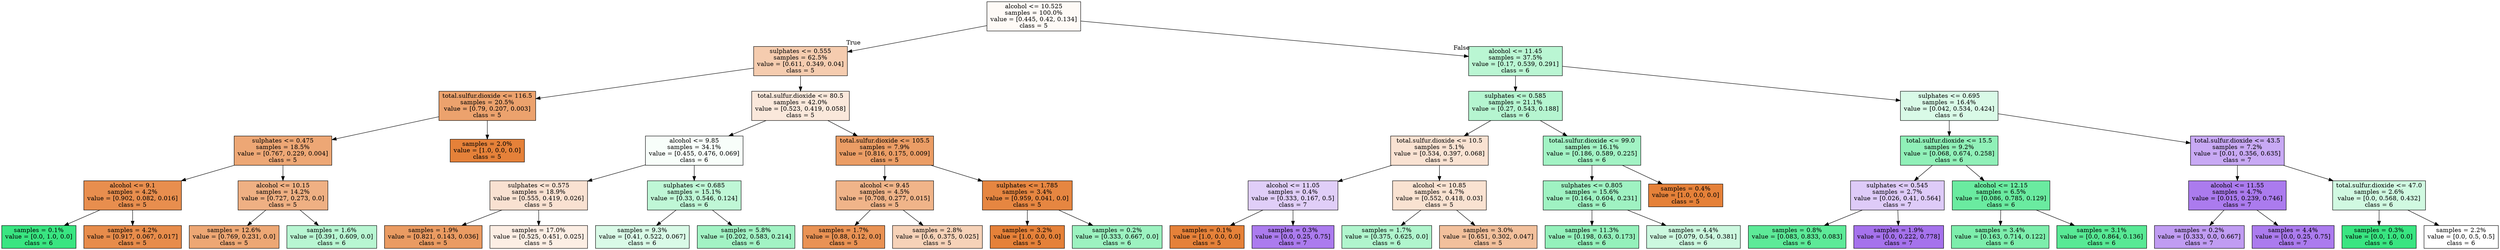 digraph Tree {
node [shape=box, style="filled", color="black"] ;
0 [label="alcohol <= 10.525\nsamples = 100.0%\nvalue = [0.445, 0.42, 0.134]\nclass = 5", fillcolor="#fefaf6"] ;
1 [label="sulphates <= 0.555\nsamples = 62.5%\nvalue = [0.611, 0.349, 0.04]\nclass = 5", fillcolor="#f5ccaf"] ;
0 -> 1 [labeldistance=2.5, labelangle=45, headlabel="True"] ;
2 [label="total.sulfur.dioxide <= 116.5\nsamples = 20.5%\nvalue = [0.79, 0.207, 0.003]\nclass = 5", fillcolor="#eca26d"] ;
1 -> 2 ;
3 [label="sulphates <= 0.475\nsamples = 18.5%\nvalue = [0.767, 0.229, 0.004]\nclass = 5", fillcolor="#eda775"] ;
2 -> 3 ;
4 [label="alcohol <= 9.1\nsamples = 4.2%\nvalue = [0.902, 0.082, 0.016]\nclass = 5", fillcolor="#e88e4e"] ;
3 -> 4 ;
5 [label="samples = 0.1%\nvalue = [0.0, 1.0, 0.0]\nclass = 6", fillcolor="#39e581"] ;
4 -> 5 ;
6 [label="samples = 4.2%\nvalue = [0.917, 0.067, 0.017]\nclass = 5", fillcolor="#e78c4b"] ;
4 -> 6 ;
7 [label="alcohol <= 10.15\nsamples = 14.2%\nvalue = [0.727, 0.273, 0.0]\nclass = 5", fillcolor="#efb083"] ;
3 -> 7 ;
8 [label="samples = 12.6%\nvalue = [0.769, 0.231, 0.0]\nclass = 5", fillcolor="#eda774"] ;
7 -> 8 ;
9 [label="samples = 1.6%\nvalue = [0.391, 0.609, 0.0]\nclass = 6", fillcolor="#b8f6d2"] ;
7 -> 9 ;
10 [label="samples = 2.0%\nvalue = [1.0, 0.0, 0.0]\nclass = 5", fillcolor="#e58139"] ;
2 -> 10 ;
11 [label="total.sulfur.dioxide <= 80.5\nsamples = 42.0%\nvalue = [0.523, 0.419, 0.058]\nclass = 5", fillcolor="#fae8db"] ;
1 -> 11 ;
12 [label="alcohol <= 9.85\nsamples = 34.1%\nvalue = [0.455, 0.476, 0.069]\nclass = 6", fillcolor="#f8fefa"] ;
11 -> 12 ;
13 [label="sulphates <= 0.575\nsamples = 18.9%\nvalue = [0.555, 0.419, 0.026]\nclass = 5", fillcolor="#f9e1d1"] ;
12 -> 13 ;
14 [label="samples = 1.9%\nvalue = [0.821, 0.143, 0.036]\nclass = 5", fillcolor="#ea9b62"] ;
13 -> 14 ;
15 [label="samples = 17.0%\nvalue = [0.525, 0.451, 0.025]\nclass = 5", fillcolor="#fceee4"] ;
13 -> 15 ;
16 [label="sulphates <= 0.685\nsamples = 15.1%\nvalue = [0.33, 0.546, 0.124]\nclass = 6", fillcolor="#bff7d6"] ;
12 -> 16 ;
17 [label="samples = 9.3%\nvalue = [0.41, 0.522, 0.067]\nclass = 6", fillcolor="#d9fae7"] ;
16 -> 17 ;
18 [label="samples = 5.8%\nvalue = [0.202, 0.583, 0.214]\nclass = 6", fillcolor="#a2f3c4"] ;
16 -> 18 ;
19 [label="total.sulfur.dioxide <= 105.5\nsamples = 7.9%\nvalue = [0.816, 0.175, 0.009]\nclass = 5", fillcolor="#eb9d65"] ;
11 -> 19 ;
20 [label="alcohol <= 9.45\nsamples = 4.5%\nvalue = [0.708, 0.277, 0.015]\nclass = 5", fillcolor="#f0b489"] ;
19 -> 20 ;
21 [label="samples = 1.7%\nvalue = [0.88, 0.12, 0.0]\nclass = 5", fillcolor="#e99254"] ;
20 -> 21 ;
22 [label="samples = 2.8%\nvalue = [0.6, 0.375, 0.025]\nclass = 5", fillcolor="#f6d2b8"] ;
20 -> 22 ;
23 [label="sulphates <= 1.785\nsamples = 3.4%\nvalue = [0.959, 0.041, 0.0]\nclass = 5", fillcolor="#e68641"] ;
19 -> 23 ;
24 [label="samples = 3.2%\nvalue = [1.0, 0.0, 0.0]\nclass = 5", fillcolor="#e58139"] ;
23 -> 24 ;
25 [label="samples = 0.2%\nvalue = [0.333, 0.667, 0.0]\nclass = 6", fillcolor="#9cf2c0"] ;
23 -> 25 ;
26 [label="alcohol <= 11.45\nsamples = 37.5%\nvalue = [0.17, 0.539, 0.291]\nclass = 6", fillcolor="#baf6d3"] ;
0 -> 26 [labeldistance=2.5, labelangle=-45, headlabel="False"] ;
27 [label="sulphates <= 0.585\nsamples = 21.1%\nvalue = [0.27, 0.543, 0.188]\nclass = 6", fillcolor="#b5f5d0"] ;
26 -> 27 ;
28 [label="total.sulfur.dioxide <= 10.5\nsamples = 5.1%\nvalue = [0.534, 0.397, 0.068]\nclass = 5", fillcolor="#f9e2d2"] ;
27 -> 28 ;
29 [label="alcohol <= 11.05\nsamples = 0.4%\nvalue = [0.333, 0.167, 0.5]\nclass = 7", fillcolor="#e0cef8"] ;
28 -> 29 ;
30 [label="samples = 0.1%\nvalue = [1.0, 0.0, 0.0]\nclass = 5", fillcolor="#e58139"] ;
29 -> 30 ;
31 [label="samples = 0.3%\nvalue = [0.0, 0.25, 0.75]\nclass = 7", fillcolor="#ab7bee"] ;
29 -> 31 ;
32 [label="alcohol <= 10.85\nsamples = 4.7%\nvalue = [0.552, 0.418, 0.03]\nclass = 5", fillcolor="#f9e2d1"] ;
28 -> 32 ;
33 [label="samples = 1.7%\nvalue = [0.375, 0.625, 0.0]\nclass = 6", fillcolor="#b0f5cd"] ;
32 -> 33 ;
34 [label="samples = 3.0%\nvalue = [0.651, 0.302, 0.047]\nclass = 5", fillcolor="#f2c09c"] ;
32 -> 34 ;
35 [label="total.sulfur.dioxide <= 99.0\nsamples = 16.1%\nvalue = [0.186, 0.589, 0.225]\nclass = 6", fillcolor="#a2f3c4"] ;
27 -> 35 ;
36 [label="sulphates <= 0.805\nsamples = 15.6%\nvalue = [0.164, 0.604, 0.231]\nclass = 6", fillcolor="#9ff2c2"] ;
35 -> 36 ;
37 [label="samples = 11.3%\nvalue = [0.198, 0.63, 0.173]\nclass = 6", fillcolor="#94f1bb"] ;
36 -> 37 ;
38 [label="samples = 4.4%\nvalue = [0.079, 0.54, 0.381]\nclass = 6", fillcolor="#ccf8df"] ;
36 -> 38 ;
39 [label="samples = 0.4%\nvalue = [1.0, 0.0, 0.0]\nclass = 5", fillcolor="#e58139"] ;
35 -> 39 ;
40 [label="sulphates <= 0.695\nsamples = 16.4%\nvalue = [0.042, 0.534, 0.424]\nclass = 6", fillcolor="#d9fae7"] ;
26 -> 40 ;
41 [label="total.sulfur.dioxide <= 15.5\nsamples = 9.2%\nvalue = [0.068, 0.674, 0.258]\nclass = 6", fillcolor="#90f0b8"] ;
40 -> 41 ;
42 [label="sulphates <= 0.545\nsamples = 2.7%\nvalue = [0.026, 0.41, 0.564]\nclass = 7", fillcolor="#decbf8"] ;
41 -> 42 ;
43 [label="samples = 0.8%\nvalue = [0.083, 0.833, 0.083]\nclass = 6", fillcolor="#5dea98"] ;
42 -> 43 ;
44 [label="samples = 1.9%\nvalue = [0.0, 0.222, 0.778]\nclass = 7", fillcolor="#a572ec"] ;
42 -> 44 ;
45 [label="alcohol <= 12.15\nsamples = 6.5%\nvalue = [0.086, 0.785, 0.129]\nclass = 6", fillcolor="#6aeba0"] ;
41 -> 45 ;
46 [label="samples = 3.4%\nvalue = [0.163, 0.714, 0.122]\nclass = 6", fillcolor="#7deeac"] ;
45 -> 46 ;
47 [label="samples = 3.1%\nvalue = [0.0, 0.864, 0.136]\nclass = 6", fillcolor="#58e995"] ;
45 -> 47 ;
48 [label="total.sulfur.dioxide <= 43.5\nsamples = 7.2%\nvalue = [0.01, 0.356, 0.635]\nclass = 7", fillcolor="#c8a9f4"] ;
40 -> 48 ;
49 [label="alcohol <= 11.55\nsamples = 4.7%\nvalue = [0.015, 0.239, 0.746]\nclass = 7", fillcolor="#ab7bee"] ;
48 -> 49 ;
50 [label="samples = 0.2%\nvalue = [0.333, 0.0, 0.667]\nclass = 7", fillcolor="#c09cf2"] ;
49 -> 50 ;
51 [label="samples = 4.4%\nvalue = [0.0, 0.25, 0.75]\nclass = 7", fillcolor="#ab7bee"] ;
49 -> 51 ;
52 [label="total.sulfur.dioxide <= 47.0\nsamples = 2.6%\nvalue = [0.0, 0.568, 0.432]\nclass = 6", fillcolor="#d0f9e1"] ;
48 -> 52 ;
53 [label="samples = 0.3%\nvalue = [0.0, 1.0, 0.0]\nclass = 6", fillcolor="#39e581"] ;
52 -> 53 ;
54 [label="samples = 2.2%\nvalue = [0.0, 0.5, 0.5]\nclass = 6", fillcolor="#ffffff"] ;
52 -> 54 ;
}